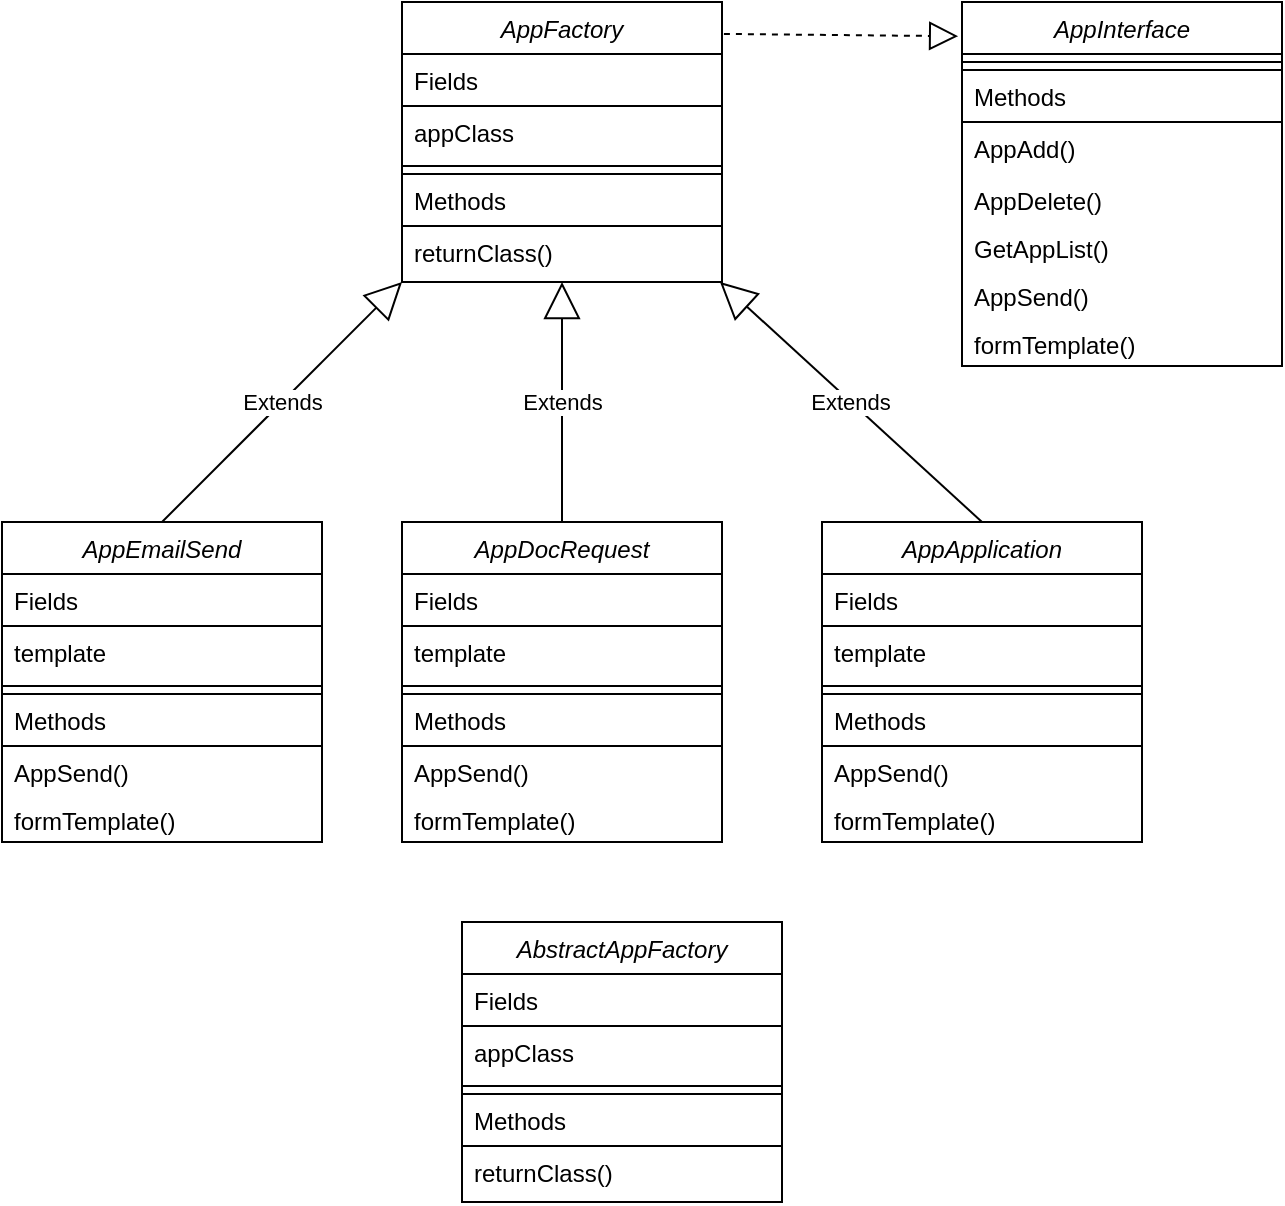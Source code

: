 <mxfile version="20.6.2" type="github" pages="3">
  <diagram id="C5RBs43oDa-KdzZeNtuy" name="Page-1">
    <mxGraphModel dx="1422" dy="794" grid="1" gridSize="10" guides="1" tooltips="1" connect="1" arrows="1" fold="1" page="1" pageScale="1" pageWidth="827" pageHeight="1169" math="0" shadow="0">
      <root>
        <mxCell id="WIyWlLk6GJQsqaUBKTNV-0" />
        <mxCell id="WIyWlLk6GJQsqaUBKTNV-1" parent="WIyWlLk6GJQsqaUBKTNV-0" />
        <mxCell id="zkfFHV4jXpPFQw0GAbJ--0" value="AppFactory" style="swimlane;fontStyle=2;align=center;verticalAlign=top;childLayout=stackLayout;horizontal=1;startSize=26;horizontalStack=0;resizeParent=1;resizeLast=0;collapsible=1;marginBottom=0;rounded=0;shadow=0;strokeWidth=1;" parent="WIyWlLk6GJQsqaUBKTNV-1" vertex="1">
          <mxGeometry x="260" y="90" width="160" height="140" as="geometry">
            <mxRectangle x="170" y="90" width="160" height="26" as="alternateBounds" />
          </mxGeometry>
        </mxCell>
        <mxCell id="zkfFHV4jXpPFQw0GAbJ--1" value="Fields" style="text;align=left;verticalAlign=top;spacingLeft=4;spacingRight=4;overflow=hidden;rotatable=0;points=[[0,0.5],[1,0.5]];portConstraint=eastwest;strokeColor=default;" parent="zkfFHV4jXpPFQw0GAbJ--0" vertex="1">
          <mxGeometry y="26" width="160" height="26" as="geometry" />
        </mxCell>
        <mxCell id="zkfFHV4jXpPFQw0GAbJ--2" value="appClass" style="text;align=left;verticalAlign=top;spacingLeft=4;spacingRight=4;overflow=hidden;rotatable=0;points=[[0,0.5],[1,0.5]];portConstraint=eastwest;rounded=0;shadow=0;html=0;" parent="zkfFHV4jXpPFQw0GAbJ--0" vertex="1">
          <mxGeometry y="52" width="160" height="26" as="geometry" />
        </mxCell>
        <mxCell id="zkfFHV4jXpPFQw0GAbJ--4" value="" style="line;html=1;strokeWidth=1;align=left;verticalAlign=middle;spacingTop=-1;spacingLeft=3;spacingRight=3;rotatable=0;labelPosition=right;points=[];portConstraint=eastwest;" parent="zkfFHV4jXpPFQw0GAbJ--0" vertex="1">
          <mxGeometry y="78" width="160" height="8" as="geometry" />
        </mxCell>
        <mxCell id="zkfFHV4jXpPFQw0GAbJ--5" value="Methods" style="text;align=left;verticalAlign=top;spacingLeft=4;spacingRight=4;overflow=hidden;rotatable=0;points=[[0,0.5],[1,0.5]];portConstraint=eastwest;strokeColor=default;" parent="zkfFHV4jXpPFQw0GAbJ--0" vertex="1">
          <mxGeometry y="86" width="160" height="26" as="geometry" />
        </mxCell>
        <mxCell id="ZrlLxHIDSJL7rAJ9hv7r-0" value="returnClass()" style="text;align=left;verticalAlign=top;spacingLeft=4;spacingRight=4;overflow=hidden;rotatable=0;points=[[0,0.5],[1,0.5]];portConstraint=eastwest;" vertex="1" parent="zkfFHV4jXpPFQw0GAbJ--0">
          <mxGeometry y="112" width="160" height="26" as="geometry" />
        </mxCell>
        <mxCell id="ZrlLxHIDSJL7rAJ9hv7r-2" value="AppInterface" style="swimlane;fontStyle=2;align=center;verticalAlign=top;childLayout=stackLayout;horizontal=1;startSize=26;horizontalStack=0;resizeParent=1;resizeLast=0;collapsible=1;marginBottom=0;rounded=0;shadow=0;strokeWidth=1;" vertex="1" parent="WIyWlLk6GJQsqaUBKTNV-1">
          <mxGeometry x="540" y="90" width="160" height="182" as="geometry">
            <mxRectangle x="170" y="90" width="160" height="26" as="alternateBounds" />
          </mxGeometry>
        </mxCell>
        <mxCell id="ZrlLxHIDSJL7rAJ9hv7r-5" value="" style="line;html=1;strokeWidth=1;align=left;verticalAlign=middle;spacingTop=-1;spacingLeft=3;spacingRight=3;rotatable=0;labelPosition=right;points=[];portConstraint=eastwest;" vertex="1" parent="ZrlLxHIDSJL7rAJ9hv7r-2">
          <mxGeometry y="26" width="160" height="8" as="geometry" />
        </mxCell>
        <mxCell id="ZrlLxHIDSJL7rAJ9hv7r-6" value="Methods" style="text;align=left;verticalAlign=top;spacingLeft=4;spacingRight=4;overflow=hidden;rotatable=0;points=[[0,0.5],[1,0.5]];portConstraint=eastwest;strokeColor=default;" vertex="1" parent="ZrlLxHIDSJL7rAJ9hv7r-2">
          <mxGeometry y="34" width="160" height="26" as="geometry" />
        </mxCell>
        <mxCell id="ZrlLxHIDSJL7rAJ9hv7r-7" value="AppAdd()" style="text;align=left;verticalAlign=top;spacingLeft=4;spacingRight=4;overflow=hidden;rotatable=0;points=[[0,0.5],[1,0.5]];portConstraint=eastwest;" vertex="1" parent="ZrlLxHIDSJL7rAJ9hv7r-2">
          <mxGeometry y="60" width="160" height="26" as="geometry" />
        </mxCell>
        <mxCell id="ZrlLxHIDSJL7rAJ9hv7r-8" value="AppDelete()" style="text;align=left;verticalAlign=top;spacingLeft=4;spacingRight=4;overflow=hidden;rotatable=0;points=[[0,0.5],[1,0.5]];portConstraint=eastwest;" vertex="1" parent="ZrlLxHIDSJL7rAJ9hv7r-2">
          <mxGeometry y="86" width="160" height="24" as="geometry" />
        </mxCell>
        <mxCell id="ZrlLxHIDSJL7rAJ9hv7r-9" value="GetAppList()" style="text;align=left;verticalAlign=top;spacingLeft=4;spacingRight=4;overflow=hidden;rotatable=0;points=[[0,0.5],[1,0.5]];portConstraint=eastwest;" vertex="1" parent="ZrlLxHIDSJL7rAJ9hv7r-2">
          <mxGeometry y="110" width="160" height="24" as="geometry" />
        </mxCell>
        <mxCell id="ZrlLxHIDSJL7rAJ9hv7r-11" value="AppSend()" style="text;align=left;verticalAlign=top;spacingLeft=4;spacingRight=4;overflow=hidden;rotatable=0;points=[[0,0.5],[1,0.5]];portConstraint=eastwest;" vertex="1" parent="ZrlLxHIDSJL7rAJ9hv7r-2">
          <mxGeometry y="134" width="160" height="24" as="geometry" />
        </mxCell>
        <mxCell id="ZrlLxHIDSJL7rAJ9hv7r-45" value="formTemplate()" style="text;align=left;verticalAlign=top;spacingLeft=4;spacingRight=4;overflow=hidden;rotatable=0;points=[[0,0.5],[1,0.5]];portConstraint=eastwest;" vertex="1" parent="ZrlLxHIDSJL7rAJ9hv7r-2">
          <mxGeometry y="158" width="160" height="24" as="geometry" />
        </mxCell>
        <mxCell id="ZrlLxHIDSJL7rAJ9hv7r-12" value="AppEmailSend" style="swimlane;fontStyle=2;align=center;verticalAlign=top;childLayout=stackLayout;horizontal=1;startSize=26;horizontalStack=0;resizeParent=1;resizeLast=0;collapsible=1;marginBottom=0;rounded=0;shadow=0;strokeWidth=1;" vertex="1" parent="WIyWlLk6GJQsqaUBKTNV-1">
          <mxGeometry x="60" y="350" width="160" height="160" as="geometry">
            <mxRectangle x="170" y="90" width="160" height="26" as="alternateBounds" />
          </mxGeometry>
        </mxCell>
        <mxCell id="ZrlLxHIDSJL7rAJ9hv7r-13" value="Fields" style="text;align=left;verticalAlign=top;spacingLeft=4;spacingRight=4;overflow=hidden;rotatable=0;points=[[0,0.5],[1,0.5]];portConstraint=eastwest;strokeColor=default;" vertex="1" parent="ZrlLxHIDSJL7rAJ9hv7r-12">
          <mxGeometry y="26" width="160" height="26" as="geometry" />
        </mxCell>
        <mxCell id="ZrlLxHIDSJL7rAJ9hv7r-39" value="template" style="text;align=left;verticalAlign=top;spacingLeft=4;spacingRight=4;overflow=hidden;rotatable=0;points=[[0,0.5],[1,0.5]];portConstraint=eastwest;strokeColor=none;" vertex="1" parent="ZrlLxHIDSJL7rAJ9hv7r-12">
          <mxGeometry y="52" width="160" height="26" as="geometry" />
        </mxCell>
        <mxCell id="ZrlLxHIDSJL7rAJ9hv7r-15" value="" style="line;html=1;strokeWidth=1;align=left;verticalAlign=middle;spacingTop=-1;spacingLeft=3;spacingRight=3;rotatable=0;labelPosition=right;points=[];portConstraint=eastwest;" vertex="1" parent="ZrlLxHIDSJL7rAJ9hv7r-12">
          <mxGeometry y="78" width="160" height="8" as="geometry" />
        </mxCell>
        <mxCell id="ZrlLxHIDSJL7rAJ9hv7r-16" value="Methods" style="text;align=left;verticalAlign=top;spacingLeft=4;spacingRight=4;overflow=hidden;rotatable=0;points=[[0,0.5],[1,0.5]];portConstraint=eastwest;strokeColor=default;" vertex="1" parent="ZrlLxHIDSJL7rAJ9hv7r-12">
          <mxGeometry y="86" width="160" height="26" as="geometry" />
        </mxCell>
        <mxCell id="ZrlLxHIDSJL7rAJ9hv7r-38" value="AppSend()" style="text;align=left;verticalAlign=top;spacingLeft=4;spacingRight=4;overflow=hidden;rotatable=0;points=[[0,0.5],[1,0.5]];portConstraint=eastwest;" vertex="1" parent="ZrlLxHIDSJL7rAJ9hv7r-12">
          <mxGeometry y="112" width="160" height="24" as="geometry" />
        </mxCell>
        <mxCell id="ZrlLxHIDSJL7rAJ9hv7r-40" value="formTemplate()" style="text;align=left;verticalAlign=top;spacingLeft=4;spacingRight=4;overflow=hidden;rotatable=0;points=[[0,0.5],[1,0.5]];portConstraint=eastwest;" vertex="1" parent="ZrlLxHIDSJL7rAJ9hv7r-12">
          <mxGeometry y="136" width="160" height="24" as="geometry" />
        </mxCell>
        <mxCell id="ZrlLxHIDSJL7rAJ9hv7r-18" value="AppDocRequest" style="swimlane;fontStyle=2;align=center;verticalAlign=top;childLayout=stackLayout;horizontal=1;startSize=26;horizontalStack=0;resizeParent=1;resizeLast=0;collapsible=1;marginBottom=0;rounded=0;shadow=0;strokeWidth=1;" vertex="1" parent="WIyWlLk6GJQsqaUBKTNV-1">
          <mxGeometry x="260" y="350" width="160" height="160" as="geometry">
            <mxRectangle x="170" y="90" width="160" height="26" as="alternateBounds" />
          </mxGeometry>
        </mxCell>
        <mxCell id="ZrlLxHIDSJL7rAJ9hv7r-19" value="Fields" style="text;align=left;verticalAlign=top;spacingLeft=4;spacingRight=4;overflow=hidden;rotatable=0;points=[[0,0.5],[1,0.5]];portConstraint=eastwest;strokeColor=default;" vertex="1" parent="ZrlLxHIDSJL7rAJ9hv7r-18">
          <mxGeometry y="26" width="160" height="26" as="geometry" />
        </mxCell>
        <mxCell id="ZrlLxHIDSJL7rAJ9hv7r-41" value="template" style="text;align=left;verticalAlign=top;spacingLeft=4;spacingRight=4;overflow=hidden;rotatable=0;points=[[0,0.5],[1,0.5]];portConstraint=eastwest;strokeColor=none;" vertex="1" parent="ZrlLxHIDSJL7rAJ9hv7r-18">
          <mxGeometry y="52" width="160" height="26" as="geometry" />
        </mxCell>
        <mxCell id="ZrlLxHIDSJL7rAJ9hv7r-21" value="" style="line;html=1;strokeWidth=1;align=left;verticalAlign=middle;spacingTop=-1;spacingLeft=3;spacingRight=3;rotatable=0;labelPosition=right;points=[];portConstraint=eastwest;" vertex="1" parent="ZrlLxHIDSJL7rAJ9hv7r-18">
          <mxGeometry y="78" width="160" height="8" as="geometry" />
        </mxCell>
        <mxCell id="ZrlLxHIDSJL7rAJ9hv7r-22" value="Methods" style="text;align=left;verticalAlign=top;spacingLeft=4;spacingRight=4;overflow=hidden;rotatable=0;points=[[0,0.5],[1,0.5]];portConstraint=eastwest;strokeColor=default;" vertex="1" parent="ZrlLxHIDSJL7rAJ9hv7r-18">
          <mxGeometry y="86" width="160" height="26" as="geometry" />
        </mxCell>
        <mxCell id="ZrlLxHIDSJL7rAJ9hv7r-37" value="AppSend()" style="text;align=left;verticalAlign=top;spacingLeft=4;spacingRight=4;overflow=hidden;rotatable=0;points=[[0,0.5],[1,0.5]];portConstraint=eastwest;" vertex="1" parent="ZrlLxHIDSJL7rAJ9hv7r-18">
          <mxGeometry y="112" width="160" height="24" as="geometry" />
        </mxCell>
        <mxCell id="ZrlLxHIDSJL7rAJ9hv7r-43" value="formTemplate()" style="text;align=left;verticalAlign=top;spacingLeft=4;spacingRight=4;overflow=hidden;rotatable=0;points=[[0,0.5],[1,0.5]];portConstraint=eastwest;" vertex="1" parent="ZrlLxHIDSJL7rAJ9hv7r-18">
          <mxGeometry y="136" width="160" height="24" as="geometry" />
        </mxCell>
        <mxCell id="ZrlLxHIDSJL7rAJ9hv7r-24" value="AppApplication" style="swimlane;fontStyle=2;align=center;verticalAlign=top;childLayout=stackLayout;horizontal=1;startSize=26;horizontalStack=0;resizeParent=1;resizeLast=0;collapsible=1;marginBottom=0;rounded=0;shadow=0;strokeWidth=1;strokeColor=default;" vertex="1" parent="WIyWlLk6GJQsqaUBKTNV-1">
          <mxGeometry x="470" y="350" width="160" height="160" as="geometry">
            <mxRectangle x="170" y="90" width="160" height="26" as="alternateBounds" />
          </mxGeometry>
        </mxCell>
        <mxCell id="ZrlLxHIDSJL7rAJ9hv7r-25" value="Fields" style="text;align=left;verticalAlign=top;spacingLeft=4;spacingRight=4;overflow=hidden;rotatable=0;points=[[0,0.5],[1,0.5]];portConstraint=eastwest;strokeColor=default;" vertex="1" parent="ZrlLxHIDSJL7rAJ9hv7r-24">
          <mxGeometry y="26" width="160" height="26" as="geometry" />
        </mxCell>
        <mxCell id="ZrlLxHIDSJL7rAJ9hv7r-42" value="template" style="text;align=left;verticalAlign=top;spacingLeft=4;spacingRight=4;overflow=hidden;rotatable=0;points=[[0,0.5],[1,0.5]];portConstraint=eastwest;strokeColor=none;" vertex="1" parent="ZrlLxHIDSJL7rAJ9hv7r-24">
          <mxGeometry y="52" width="160" height="26" as="geometry" />
        </mxCell>
        <mxCell id="ZrlLxHIDSJL7rAJ9hv7r-27" value="" style="line;html=1;strokeWidth=1;align=left;verticalAlign=middle;spacingTop=-1;spacingLeft=3;spacingRight=3;rotatable=0;labelPosition=right;points=[];portConstraint=eastwest;" vertex="1" parent="ZrlLxHIDSJL7rAJ9hv7r-24">
          <mxGeometry y="78" width="160" height="8" as="geometry" />
        </mxCell>
        <mxCell id="ZrlLxHIDSJL7rAJ9hv7r-28" value="Methods" style="text;align=left;verticalAlign=top;spacingLeft=4;spacingRight=4;overflow=hidden;rotatable=0;points=[[0,0.5],[1,0.5]];portConstraint=eastwest;strokeColor=default;" vertex="1" parent="ZrlLxHIDSJL7rAJ9hv7r-24">
          <mxGeometry y="86" width="160" height="26" as="geometry" />
        </mxCell>
        <mxCell id="ZrlLxHIDSJL7rAJ9hv7r-35" value="AppSend()" style="text;align=left;verticalAlign=top;spacingLeft=4;spacingRight=4;overflow=hidden;rotatable=0;points=[[0,0.5],[1,0.5]];portConstraint=eastwest;" vertex="1" parent="ZrlLxHIDSJL7rAJ9hv7r-24">
          <mxGeometry y="112" width="160" height="24" as="geometry" />
        </mxCell>
        <mxCell id="ZrlLxHIDSJL7rAJ9hv7r-44" value="formTemplate()" style="text;align=left;verticalAlign=top;spacingLeft=4;spacingRight=4;overflow=hidden;rotatable=0;points=[[0,0.5],[1,0.5]];portConstraint=eastwest;" vertex="1" parent="ZrlLxHIDSJL7rAJ9hv7r-24">
          <mxGeometry y="136" width="160" height="24" as="geometry" />
        </mxCell>
        <mxCell id="ZrlLxHIDSJL7rAJ9hv7r-31" value="" style="endArrow=block;dashed=1;endFill=0;endSize=12;html=1;rounded=0;exitX=1.006;exitY=0.114;exitDx=0;exitDy=0;exitPerimeter=0;entryX=-0.012;entryY=0.094;entryDx=0;entryDy=0;entryPerimeter=0;" edge="1" parent="WIyWlLk6GJQsqaUBKTNV-1" source="zkfFHV4jXpPFQw0GAbJ--0" target="ZrlLxHIDSJL7rAJ9hv7r-2">
          <mxGeometry width="160" relative="1" as="geometry">
            <mxPoint x="330" y="310" as="sourcePoint" />
            <mxPoint x="540" y="110" as="targetPoint" />
          </mxGeometry>
        </mxCell>
        <mxCell id="ZrlLxHIDSJL7rAJ9hv7r-32" value="Extends" style="endArrow=block;endSize=16;endFill=0;html=1;rounded=0;exitX=0.5;exitY=0;exitDx=0;exitDy=0;entryX=0;entryY=1;entryDx=0;entryDy=0;" edge="1" parent="WIyWlLk6GJQsqaUBKTNV-1" source="ZrlLxHIDSJL7rAJ9hv7r-12" target="zkfFHV4jXpPFQw0GAbJ--0">
          <mxGeometry width="160" relative="1" as="geometry">
            <mxPoint x="80" y="310" as="sourcePoint" />
            <mxPoint x="240" y="310" as="targetPoint" />
          </mxGeometry>
        </mxCell>
        <mxCell id="ZrlLxHIDSJL7rAJ9hv7r-33" value="Extends" style="endArrow=block;endSize=16;endFill=0;html=1;rounded=0;exitX=0.5;exitY=0;exitDx=0;exitDy=0;entryX=0.5;entryY=1;entryDx=0;entryDy=0;" edge="1" parent="WIyWlLk6GJQsqaUBKTNV-1" source="ZrlLxHIDSJL7rAJ9hv7r-18" target="zkfFHV4jXpPFQw0GAbJ--0">
          <mxGeometry width="160" relative="1" as="geometry">
            <mxPoint x="150" y="370" as="sourcePoint" />
            <mxPoint x="270" y="240" as="targetPoint" />
          </mxGeometry>
        </mxCell>
        <mxCell id="ZrlLxHIDSJL7rAJ9hv7r-34" value="Extends" style="endArrow=block;endSize=16;endFill=0;html=1;rounded=0;exitX=0.5;exitY=0;exitDx=0;exitDy=0;entryX=0.5;entryY=1;entryDx=0;entryDy=0;" edge="1" parent="WIyWlLk6GJQsqaUBKTNV-1" source="ZrlLxHIDSJL7rAJ9hv7r-24">
          <mxGeometry width="160" relative="1" as="geometry">
            <mxPoint x="419" y="360" as="sourcePoint" />
            <mxPoint x="419" y="230" as="targetPoint" />
          </mxGeometry>
        </mxCell>
        <mxCell id="ZrlLxHIDSJL7rAJ9hv7r-46" value="AbstractAppFactory" style="swimlane;fontStyle=2;align=center;verticalAlign=top;childLayout=stackLayout;horizontal=1;startSize=26;horizontalStack=0;resizeParent=1;resizeLast=0;collapsible=1;marginBottom=0;rounded=0;shadow=0;strokeWidth=1;" vertex="1" parent="WIyWlLk6GJQsqaUBKTNV-1">
          <mxGeometry x="290" y="550" width="160" height="140" as="geometry">
            <mxRectangle x="170" y="90" width="160" height="26" as="alternateBounds" />
          </mxGeometry>
        </mxCell>
        <mxCell id="ZrlLxHIDSJL7rAJ9hv7r-47" value="Fields" style="text;align=left;verticalAlign=top;spacingLeft=4;spacingRight=4;overflow=hidden;rotatable=0;points=[[0,0.5],[1,0.5]];portConstraint=eastwest;strokeColor=default;" vertex="1" parent="ZrlLxHIDSJL7rAJ9hv7r-46">
          <mxGeometry y="26" width="160" height="26" as="geometry" />
        </mxCell>
        <mxCell id="ZrlLxHIDSJL7rAJ9hv7r-48" value="appClass" style="text;align=left;verticalAlign=top;spacingLeft=4;spacingRight=4;overflow=hidden;rotatable=0;points=[[0,0.5],[1,0.5]];portConstraint=eastwest;rounded=0;shadow=0;html=0;" vertex="1" parent="ZrlLxHIDSJL7rAJ9hv7r-46">
          <mxGeometry y="52" width="160" height="26" as="geometry" />
        </mxCell>
        <mxCell id="ZrlLxHIDSJL7rAJ9hv7r-49" value="" style="line;html=1;strokeWidth=1;align=left;verticalAlign=middle;spacingTop=-1;spacingLeft=3;spacingRight=3;rotatable=0;labelPosition=right;points=[];portConstraint=eastwest;" vertex="1" parent="ZrlLxHIDSJL7rAJ9hv7r-46">
          <mxGeometry y="78" width="160" height="8" as="geometry" />
        </mxCell>
        <mxCell id="ZrlLxHIDSJL7rAJ9hv7r-50" value="Methods" style="text;align=left;verticalAlign=top;spacingLeft=4;spacingRight=4;overflow=hidden;rotatable=0;points=[[0,0.5],[1,0.5]];portConstraint=eastwest;strokeColor=default;" vertex="1" parent="ZrlLxHIDSJL7rAJ9hv7r-46">
          <mxGeometry y="86" width="160" height="26" as="geometry" />
        </mxCell>
        <mxCell id="ZrlLxHIDSJL7rAJ9hv7r-51" value="returnClass()" style="text;align=left;verticalAlign=top;spacingLeft=4;spacingRight=4;overflow=hidden;rotatable=0;points=[[0,0.5],[1,0.5]];portConstraint=eastwest;" vertex="1" parent="ZrlLxHIDSJL7rAJ9hv7r-46">
          <mxGeometry y="112" width="160" height="26" as="geometry" />
        </mxCell>
      </root>
    </mxGraphModel>
  </diagram>
  <diagram id="bizdY-OXmAbQUNZQ4TWK" name="Страница 2">
    <mxGraphModel dx="1422" dy="794" grid="1" gridSize="10" guides="1" tooltips="1" connect="1" arrows="1" fold="1" page="1" pageScale="1" pageWidth="827" pageHeight="1169" math="0" shadow="0">
      <root>
        <mxCell id="0" />
        <mxCell id="1" parent="0" />
        <mxCell id="sajSQ4R09b9bTq4P3lmJ-7" value="AbstractЗаявкиFactory" style="swimlane;fontStyle=1;align=center;verticalAlign=top;childLayout=stackLayout;horizontal=1;startSize=26;horizontalStack=0;resizeParent=1;resizeParentMax=0;resizeLast=0;collapsible=1;marginBottom=0;strokeColor=default;" vertex="1" parent="1">
          <mxGeometry x="320" y="102" width="160" height="86" as="geometry" />
        </mxCell>
        <mxCell id="sajSQ4R09b9bTq4P3lmJ-8" value="+ field: type" style="text;strokeColor=none;fillColor=none;align=left;verticalAlign=top;spacingLeft=4;spacingRight=4;overflow=hidden;rotatable=0;points=[[0,0.5],[1,0.5]];portConstraint=eastwest;" vertex="1" parent="sajSQ4R09b9bTq4P3lmJ-7">
          <mxGeometry y="26" width="160" height="26" as="geometry" />
        </mxCell>
        <mxCell id="sajSQ4R09b9bTq4P3lmJ-9" value="" style="line;strokeWidth=1;fillColor=none;align=left;verticalAlign=middle;spacingTop=-1;spacingLeft=3;spacingRight=3;rotatable=0;labelPosition=right;points=[];portConstraint=eastwest;strokeColor=inherit;" vertex="1" parent="sajSQ4R09b9bTq4P3lmJ-7">
          <mxGeometry y="52" width="160" height="8" as="geometry" />
        </mxCell>
        <mxCell id="sajSQ4R09b9bTq4P3lmJ-10" value="+ method(type): type" style="text;strokeColor=none;fillColor=none;align=left;verticalAlign=top;spacingLeft=4;spacingRight=4;overflow=hidden;rotatable=0;points=[[0,0.5],[1,0.5]];portConstraint=eastwest;" vertex="1" parent="sajSQ4R09b9bTq4P3lmJ-7">
          <mxGeometry y="60" width="160" height="26" as="geometry" />
        </mxCell>
        <mxCell id="sajSQ4R09b9bTq4P3lmJ-11" value="&amp;laquo;interface&amp;raquo;&lt;br&gt;&lt;b&gt;Name&lt;/b&gt;" style="html=1;strokeColor=default;" vertex="1" parent="1">
          <mxGeometry x="560" y="120" width="150" height="50" as="geometry" />
        </mxCell>
      </root>
    </mxGraphModel>
  </diagram>
  <diagram id="L1U_6MTo4Om8cWYtGGh0" name="Страница 3">
    <mxGraphModel dx="1185" dy="1831" grid="1" gridSize="10" guides="1" tooltips="1" connect="1" arrows="1" fold="1" page="1" pageScale="1" pageWidth="827" pageHeight="1169" math="0" shadow="0">
      <root>
        <mxCell id="0" />
        <mxCell id="1" parent="0" />
        <mxCell id="aRCUtsmImsZzI9fTYsmy-5" value="" style="edgeStyle=orthogonalEdgeStyle;rounded=0;orthogonalLoop=1;jettySize=auto;html=1;" edge="1" parent="1" source="aRCUtsmImsZzI9fTYsmy-1" target="aRCUtsmImsZzI9fTYsmy-4">
          <mxGeometry relative="1" as="geometry" />
        </mxCell>
        <mxCell id="aRCUtsmImsZzI9fTYsmy-1" value="Пользователь&lt;br&gt;" style="shape=umlActor;verticalLabelPosition=bottom;verticalAlign=top;html=1;strokeColor=default;" vertex="1" parent="1">
          <mxGeometry x="95" y="100" width="30" height="60" as="geometry" />
        </mxCell>
        <mxCell id="aRCUtsmImsZzI9fTYsmy-8" value="" style="edgeStyle=orthogonalEdgeStyle;rounded=0;orthogonalLoop=1;jettySize=auto;html=1;" edge="1" parent="1" source="aRCUtsmImsZzI9fTYsmy-4" target="aRCUtsmImsZzI9fTYsmy-7">
          <mxGeometry relative="1" as="geometry" />
        </mxCell>
        <mxCell id="aRCUtsmImsZzI9fTYsmy-21" value="" style="edgeStyle=orthogonalEdgeStyle;rounded=0;orthogonalLoop=1;jettySize=auto;html=1;exitX=0;exitY=0;exitDx=0;exitDy=0;" edge="1" parent="1" source="aRCUtsmImsZzI9fTYsmy-4" target="aRCUtsmImsZzI9fTYsmy-20">
          <mxGeometry relative="1" as="geometry">
            <Array as="points">
              <mxPoint x="291" y="-40" />
            </Array>
          </mxGeometry>
        </mxCell>
        <mxCell id="aRCUtsmImsZzI9fTYsmy-36" style="edgeStyle=orthogonalEdgeStyle;rounded=0;orthogonalLoop=1;jettySize=auto;html=1;exitX=0.5;exitY=0;exitDx=0;exitDy=0;entryX=0;entryY=0.5;entryDx=0;entryDy=0;" edge="1" parent="1" source="aRCUtsmImsZzI9fTYsmy-4" target="aRCUtsmImsZzI9fTYsmy-37">
          <mxGeometry relative="1" as="geometry">
            <mxPoint x="897.825" y="80" as="targetPoint" />
            <Array as="points">
              <mxPoint x="340" y="80" />
            </Array>
          </mxGeometry>
        </mxCell>
        <mxCell id="aRCUtsmImsZzI9fTYsmy-4" value="Список заявок&lt;br&gt;Создание шаблона&lt;br&gt;Список своих заявок" style="ellipse;whiteSpace=wrap;html=1;verticalAlign=top;" vertex="1" parent="1">
          <mxGeometry x="270" y="100" width="140" height="60" as="geometry" />
        </mxCell>
        <mxCell id="aRCUtsmImsZzI9fTYsmy-6" value="Переход на &lt;br&gt;страницу зявок" style="text;html=1;align=center;verticalAlign=middle;resizable=0;points=[];autosize=1;strokeColor=none;fillColor=none;" vertex="1" parent="1">
          <mxGeometry x="150" y="90" width="110" height="40" as="geometry" />
        </mxCell>
        <mxCell id="aRCUtsmImsZzI9fTYsmy-11" value="" style="edgeStyle=orthogonalEdgeStyle;rounded=0;orthogonalLoop=1;jettySize=auto;html=1;" edge="1" parent="1" source="aRCUtsmImsZzI9fTYsmy-7" target="aRCUtsmImsZzI9fTYsmy-10">
          <mxGeometry relative="1" as="geometry" />
        </mxCell>
        <mxCell id="aRCUtsmImsZzI9fTYsmy-7" value="&lt;br&gt;Конкретная заявка" style="ellipse;whiteSpace=wrap;html=1;verticalAlign=top;" vertex="1" parent="1">
          <mxGeometry x="565" y="100" width="120" height="60" as="geometry" />
        </mxCell>
        <mxCell id="aRCUtsmImsZzI9fTYsmy-9" value="Выбор конкретной заявки" style="text;html=1;align=center;verticalAlign=middle;resizable=0;points=[];autosize=1;strokeColor=none;fillColor=none;" vertex="1" parent="1">
          <mxGeometry x="395" y="100" width="170" height="30" as="geometry" />
        </mxCell>
        <mxCell id="aRCUtsmImsZzI9fTYsmy-14" style="edgeStyle=orthogonalEdgeStyle;rounded=0;orthogonalLoop=1;jettySize=auto;html=1;exitX=1;exitY=0.5;exitDx=0;exitDy=0;entryX=1;entryY=0.5;entryDx=0;entryDy=0;" edge="1" parent="1" source="aRCUtsmImsZzI9fTYsmy-10" target="aRCUtsmImsZzI9fTYsmy-7">
          <mxGeometry relative="1" as="geometry">
            <Array as="points">
              <mxPoint x="735" y="250" />
              <mxPoint x="735" y="130" />
            </Array>
          </mxGeometry>
        </mxCell>
        <mxCell id="aRCUtsmImsZzI9fTYsmy-32" style="edgeStyle=orthogonalEdgeStyle;rounded=0;orthogonalLoop=1;jettySize=auto;html=1;exitX=0;exitY=0.5;exitDx=0;exitDy=0;" edge="1" parent="1" source="aRCUtsmImsZzI9fTYsmy-10">
          <mxGeometry relative="1" as="geometry">
            <mxPoint x="270" y="130" as="targetPoint" />
          </mxGeometry>
        </mxCell>
        <mxCell id="aRCUtsmImsZzI9fTYsmy-10" value="&lt;br&gt;&lt;br&gt;Корректно ли заполнена заявка" style="rhombus;whiteSpace=wrap;html=1;verticalAlign=top;" vertex="1" parent="1">
          <mxGeometry x="560" y="190" width="125" height="120" as="geometry" />
        </mxCell>
        <mxCell id="aRCUtsmImsZzI9fTYsmy-15" value="Нет" style="text;html=1;align=center;verticalAlign=middle;resizable=0;points=[];autosize=1;strokeColor=none;fillColor=none;" vertex="1" parent="1">
          <mxGeometry x="685" y="250" width="40" height="30" as="geometry" />
        </mxCell>
        <mxCell id="aRCUtsmImsZzI9fTYsmy-16" value="Указание&lt;br&gt;&amp;nbsp;ошибки&lt;br&gt;&amp;nbsp;в заявке" style="text;html=1;align=center;verticalAlign=middle;resizable=0;points=[];autosize=1;strokeColor=none;fillColor=none;" vertex="1" parent="1">
          <mxGeometry x="745" y="170" width="70" height="60" as="geometry" />
        </mxCell>
        <mxCell id="aRCUtsmImsZzI9fTYsmy-18" value="Да" style="text;html=1;align=center;verticalAlign=middle;resizable=0;points=[];autosize=1;strokeColor=none;fillColor=none;" vertex="1" parent="1">
          <mxGeometry x="520" y="250" width="40" height="30" as="geometry" />
        </mxCell>
        <mxCell id="aRCUtsmImsZzI9fTYsmy-19" value="Уведомление &lt;br&gt;о создании &lt;br&gt;заявки" style="text;html=1;align=center;verticalAlign=middle;resizable=0;points=[];autosize=1;strokeColor=none;fillColor=none;" vertex="1" parent="1">
          <mxGeometry x="310" y="250" width="100" height="60" as="geometry" />
        </mxCell>
        <mxCell id="aRCUtsmImsZzI9fTYsmy-24" value="" style="edgeStyle=orthogonalEdgeStyle;rounded=0;orthogonalLoop=1;jettySize=auto;html=1;" edge="1" parent="1" target="aRCUtsmImsZzI9fTYsmy-23">
          <mxGeometry relative="1" as="geometry">
            <mxPoint x="625" y="-69" as="sourcePoint" />
          </mxGeometry>
        </mxCell>
        <mxCell id="aRCUtsmImsZzI9fTYsmy-20" value="Страница&lt;br&gt;создания шаблона" style="ellipse;whiteSpace=wrap;html=1;verticalAlign=top;" vertex="1" parent="1">
          <mxGeometry x="565" y="-69" width="120" height="50" as="geometry" />
        </mxCell>
        <mxCell id="aRCUtsmImsZzI9fTYsmy-22" value="Переход на страницу&lt;br&gt;&amp;nbsp;создания шаблона заявки" style="text;html=1;align=center;verticalAlign=middle;resizable=0;points=[];autosize=1;strokeColor=none;fillColor=none;" vertex="1" parent="1">
          <mxGeometry x="370" y="-79" width="170" height="40" as="geometry" />
        </mxCell>
        <mxCell id="aRCUtsmImsZzI9fTYsmy-25" style="edgeStyle=orthogonalEdgeStyle;rounded=0;orthogonalLoop=1;jettySize=auto;html=1;exitX=1;exitY=0.5;exitDx=0;exitDy=0;entryX=1;entryY=0.5;entryDx=0;entryDy=0;" edge="1" parent="1" source="aRCUtsmImsZzI9fTYsmy-23">
          <mxGeometry relative="1" as="geometry">
            <mxPoint x="685" y="-44" as="targetPoint" />
            <Array as="points">
              <mxPoint x="740" y="-164" />
              <mxPoint x="740" y="-44" />
            </Array>
          </mxGeometry>
        </mxCell>
        <mxCell id="aRCUtsmImsZzI9fTYsmy-28" style="edgeStyle=orthogonalEdgeStyle;rounded=0;orthogonalLoop=1;jettySize=auto;html=1;exitX=0;exitY=0.5;exitDx=0;exitDy=0;entryX=0;entryY=0.5;entryDx=0;entryDy=0;" edge="1" parent="1" source="aRCUtsmImsZzI9fTYsmy-23" target="aRCUtsmImsZzI9fTYsmy-4">
          <mxGeometry relative="1" as="geometry">
            <Array as="points">
              <mxPoint x="565" y="-160" />
              <mxPoint x="270" y="-160" />
            </Array>
          </mxGeometry>
        </mxCell>
        <mxCell id="aRCUtsmImsZzI9fTYsmy-23" value="&lt;br&gt;&lt;br&gt;Корректно &lt;br&gt;ли создан шаблон" style="rhombus;whiteSpace=wrap;html=1;verticalAlign=top;" vertex="1" parent="1">
          <mxGeometry x="565" y="-219" width="120" height="110" as="geometry" />
        </mxCell>
        <mxCell id="aRCUtsmImsZzI9fTYsmy-26" value="Нет" style="text;html=1;align=center;verticalAlign=middle;resizable=0;points=[];autosize=1;strokeColor=none;fillColor=none;" vertex="1" parent="1">
          <mxGeometry x="685" y="-199" width="40" height="30" as="geometry" />
        </mxCell>
        <mxCell id="aRCUtsmImsZzI9fTYsmy-27" value="Указание&lt;br&gt;&amp;nbsp;ошибки&lt;br&gt;&amp;nbsp;в шаблоне" style="text;html=1;align=center;verticalAlign=middle;resizable=0;points=[];autosize=1;strokeColor=none;fillColor=none;" vertex="1" parent="1">
          <mxGeometry x="725" y="-129" width="90" height="60" as="geometry" />
        </mxCell>
        <mxCell id="aRCUtsmImsZzI9fTYsmy-33" value="Да" style="text;html=1;align=center;verticalAlign=middle;resizable=0;points=[];autosize=1;strokeColor=none;fillColor=none;" vertex="1" parent="1">
          <mxGeometry x="520" y="-199" width="40" height="30" as="geometry" />
        </mxCell>
        <mxCell id="aRCUtsmImsZzI9fTYsmy-34" value="Добавление&lt;br&gt;&amp;nbsp;шаблона в свой список&lt;br&gt;&amp;nbsp;шаблонов" style="text;html=1;align=center;verticalAlign=middle;resizable=0;points=[];autosize=1;strokeColor=none;fillColor=none;" vertex="1" parent="1">
          <mxGeometry x="125" y="-139" width="160" height="60" as="geometry" />
        </mxCell>
        <mxCell id="aRCUtsmImsZzI9fTYsmy-40" style="edgeStyle=orthogonalEdgeStyle;rounded=0;orthogonalLoop=1;jettySize=auto;html=1;exitX=0.5;exitY=1;exitDx=0;exitDy=0;" edge="1" parent="1" source="aRCUtsmImsZzI9fTYsmy-37">
          <mxGeometry relative="1" as="geometry">
            <mxPoint x="270" y="250" as="targetPoint" />
            <Array as="points">
              <mxPoint x="1000" y="340" />
              <mxPoint x="270" y="340" />
            </Array>
          </mxGeometry>
        </mxCell>
        <mxCell id="aRCUtsmImsZzI9fTYsmy-37" value="Список своих заявок" style="ellipse;whiteSpace=wrap;html=1;strokeColor=default;" vertex="1" parent="1">
          <mxGeometry x="930" y="50" width="140" height="60" as="geometry" />
        </mxCell>
        <mxCell id="aRCUtsmImsZzI9fTYsmy-38" value="Переход на страницу&lt;br&gt;своих отправленных заявок" style="text;html=1;align=center;verticalAlign=middle;resizable=0;points=[];autosize=1;strokeColor=none;fillColor=none;" vertex="1" parent="1">
          <mxGeometry x="740" y="40" width="180" height="40" as="geometry" />
        </mxCell>
        <mxCell id="aRCUtsmImsZzI9fTYsmy-41" value="Переход на страницу заявок" style="text;html=1;align=center;verticalAlign=middle;resizable=0;points=[];autosize=1;strokeColor=none;fillColor=none;" vertex="1" parent="1">
          <mxGeometry x="532.5" y="340" width="180" height="30" as="geometry" />
        </mxCell>
      </root>
    </mxGraphModel>
  </diagram>
</mxfile>
